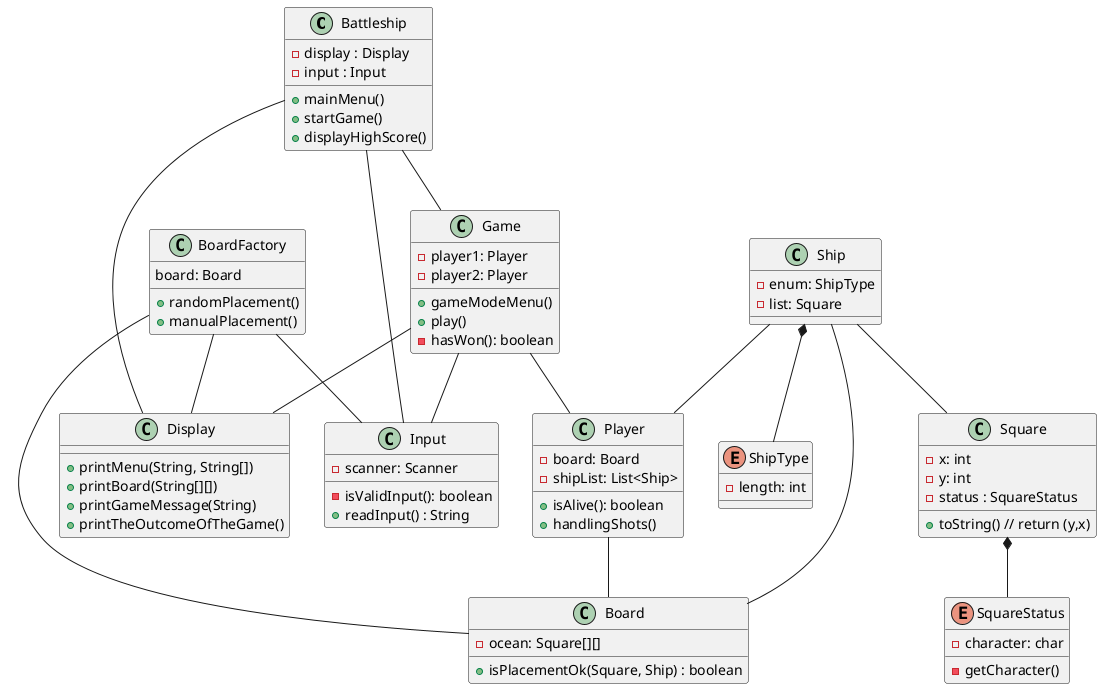 @startuml

Battleship -- Display
Battleship -- Input
Battleship -- Game
class Battleship{
- display : Display
- input : Input
+ mainMenu()
+ startGame()
+ displayHighScore()
}

class Display{
+ printMenu(String, String[])
+ printBoard(String[][])
+ printGameMessage(String)
+ printTheOutcomeOfTheGame()
}

class Input{
- scanner: Scanner
- isValidInput(): boolean
+ readInput() : String
}

Game -- Input
Game -- Display
Game -- Player
class Game{
- player1: Player
- player2: Player
+ gameModeMenu()
+ play()
- hasWon(): boolean
}
Player -- Board
class Player{
- board: Board
- shipList: List<Ship>
+ isAlive(): boolean
+ handlingShots()
}

BoardFactory -- Board
BoardFactory -- Input
BoardFactory -- Display
class BoardFactory{
board: Board
+ randomPlacement()
+ manualPlacement()
}

class Board{
- ocean: Square[][]
+ isPlacementOk(Square, Ship) : boolean
}

Ship -- Player
Ship -- Board
Ship -- Square
Ship *-- ShipType
class Ship{
- enum: ShipType
- list: Square
}

enum ShipType{
- length: int
}
Square *-- SquareStatus
class Square{
- x: int
- y: int
- status : SquareStatus
+ toString() // return (y,x)
}

enum SquareStatus{
- character: char
- getCharacter()
}


@enduml